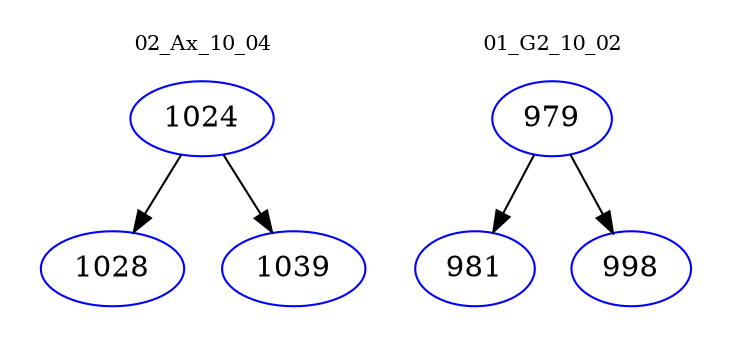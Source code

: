 digraph{
subgraph cluster_0 {
color = white
label = "02_Ax_10_04";
fontsize=10;
T0_1024 [label="1024", color="blue"]
T0_1024 -> T0_1028 [color="black"]
T0_1028 [label="1028", color="blue"]
T0_1024 -> T0_1039 [color="black"]
T0_1039 [label="1039", color="blue"]
}
subgraph cluster_1 {
color = white
label = "01_G2_10_02";
fontsize=10;
T1_979 [label="979", color="blue"]
T1_979 -> T1_981 [color="black"]
T1_981 [label="981", color="blue"]
T1_979 -> T1_998 [color="black"]
T1_998 [label="998", color="blue"]
}
}
